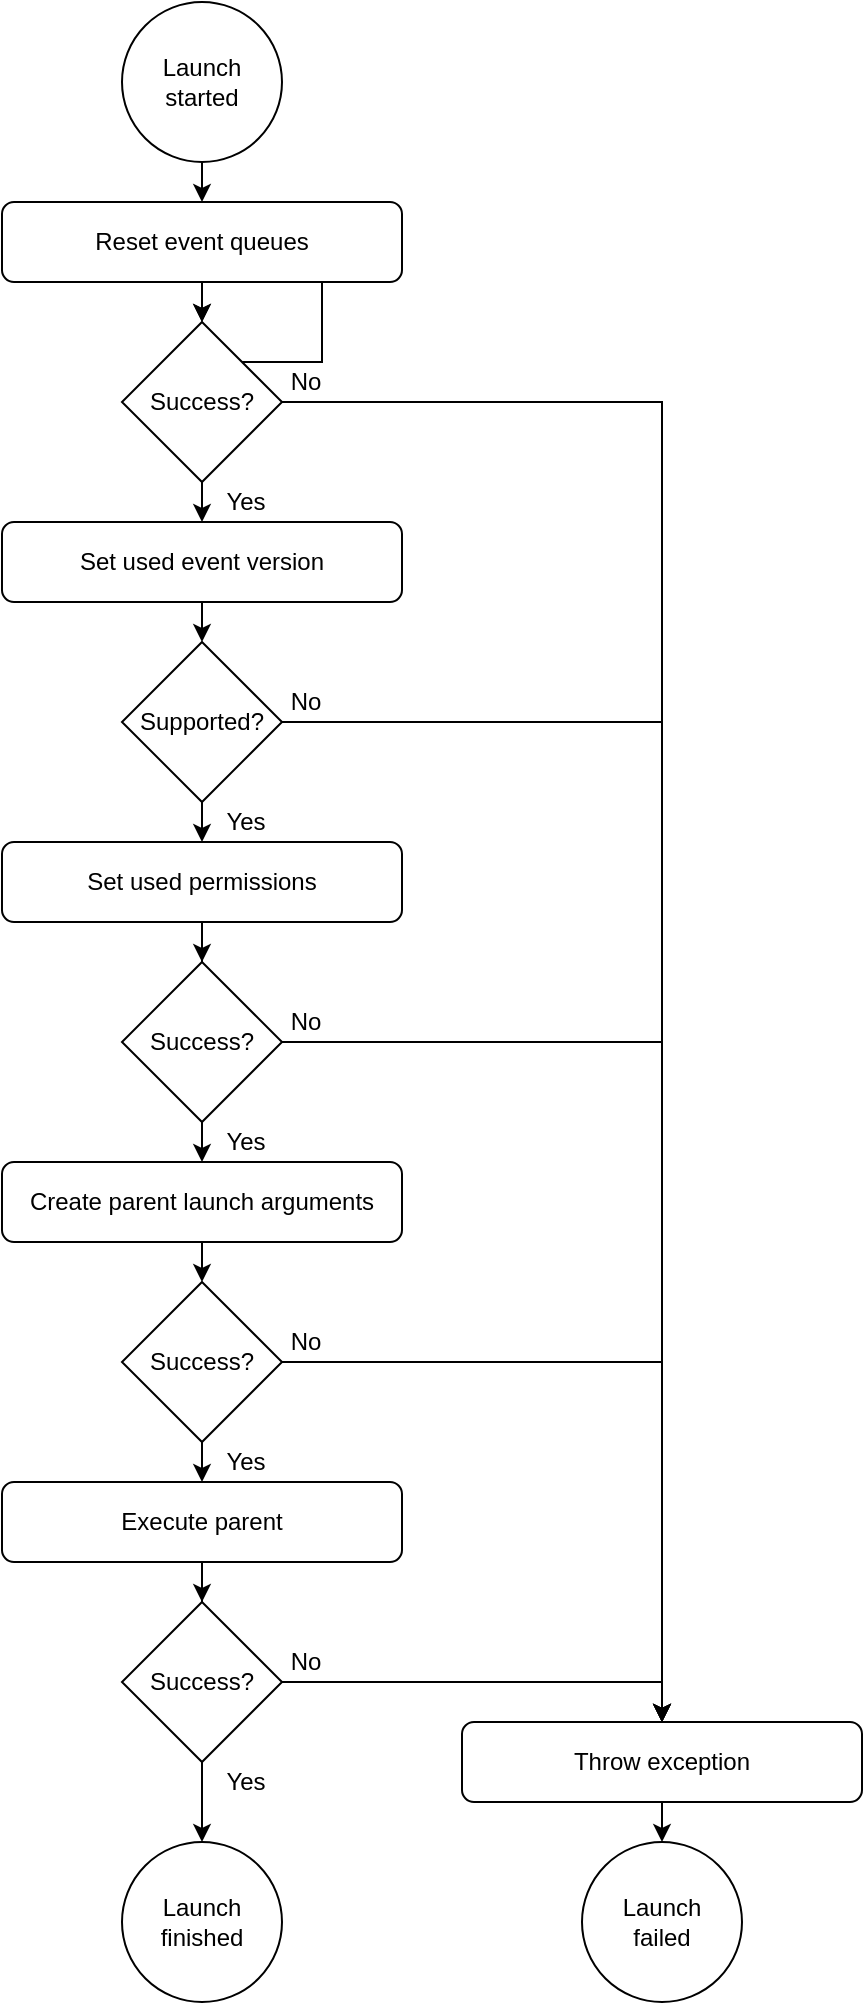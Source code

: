 <mxfile version="17.4.2" type="device"><diagram id="ABakkEomW4vuQibv08w5" name="Page-1"><mxGraphModel dx="1106" dy="775" grid="1" gridSize="10" guides="1" tooltips="1" connect="1" arrows="1" fold="1" page="1" pageScale="1" pageWidth="827" pageHeight="1169" math="0" shadow="0"><root><mxCell id="0"/><mxCell id="1" parent="0"/><mxCell id="YueggXXWdZ5qi5-yySTW-3" style="edgeStyle=orthogonalEdgeStyle;rounded=0;orthogonalLoop=1;jettySize=auto;html=1;exitX=0.5;exitY=1;exitDx=0;exitDy=0;entryX=0.5;entryY=0;entryDx=0;entryDy=0;" parent="1" source="YueggXXWdZ5qi5-yySTW-1" target="YueggXXWdZ5qi5-yySTW-2" edge="1"><mxGeometry relative="1" as="geometry"/></mxCell><mxCell id="YueggXXWdZ5qi5-yySTW-1" value="Launch started" style="ellipse;whiteSpace=wrap;html=1;aspect=fixed;" parent="1" vertex="1"><mxGeometry x="100" y="40" width="80" height="80" as="geometry"/></mxCell><mxCell id="bMC4UjFoVRFGJhnmP9dt-2" style="edgeStyle=orthogonalEdgeStyle;rounded=0;orthogonalLoop=1;jettySize=auto;html=1;exitX=0.5;exitY=1;exitDx=0;exitDy=0;entryX=0.5;entryY=0;entryDx=0;entryDy=0;" parent="1" source="YueggXXWdZ5qi5-yySTW-2" target="YueggXXWdZ5qi5-yySTW-10" edge="1"><mxGeometry relative="1" as="geometry"/></mxCell><mxCell id="YueggXXWdZ5qi5-yySTW-2" value="Reset event queues" style="rounded=1;whiteSpace=wrap;html=1;" parent="1" vertex="1"><mxGeometry x="40" y="140" width="200" height="40" as="geometry"/></mxCell><mxCell id="YueggXXWdZ5qi5-yySTW-12" style="edgeStyle=orthogonalEdgeStyle;rounded=0;orthogonalLoop=1;jettySize=auto;html=1;exitX=0.5;exitY=1;exitDx=0;exitDy=0;entryX=0.5;entryY=0;entryDx=0;entryDy=0;" parent="1" target="YueggXXWdZ5qi5-yySTW-10" edge="1"><mxGeometry relative="1" as="geometry"><mxPoint x="140" y="240" as="sourcePoint"/></mxGeometry></mxCell><mxCell id="bMC4UjFoVRFGJhnmP9dt-42" style="edgeStyle=orthogonalEdgeStyle;rounded=0;orthogonalLoop=1;jettySize=auto;html=1;exitX=1;exitY=0.5;exitDx=0;exitDy=0;entryX=0.5;entryY=0;entryDx=0;entryDy=0;" parent="1" source="YueggXXWdZ5qi5-yySTW-10" target="bMC4UjFoVRFGJhnmP9dt-33" edge="1"><mxGeometry relative="1" as="geometry"/></mxCell><mxCell id="fh_8gkpjKILrCMbXR2Mr-1" style="edgeStyle=orthogonalEdgeStyle;rounded=0;orthogonalLoop=1;jettySize=auto;html=1;exitX=0.5;exitY=1;exitDx=0;exitDy=0;entryX=0.5;entryY=0;entryDx=0;entryDy=0;" edge="1" parent="1" source="YueggXXWdZ5qi5-yySTW-10" target="bMC4UjFoVRFGJhnmP9dt-5"><mxGeometry relative="1" as="geometry"/></mxCell><mxCell id="YueggXXWdZ5qi5-yySTW-10" value="Success?" style="rhombus;whiteSpace=wrap;html=1;" parent="1" vertex="1"><mxGeometry x="100" y="200" width="80" height="80" as="geometry"/></mxCell><mxCell id="YueggXXWdZ5qi5-yySTW-60" value="No" style="text;html=1;strokeColor=none;fillColor=none;align=center;verticalAlign=middle;whiteSpace=wrap;rounded=0;" parent="1" vertex="1"><mxGeometry x="180" y="220" width="24" height="20" as="geometry"/></mxCell><mxCell id="bMC4UjFoVRFGJhnmP9dt-9" style="edgeStyle=orthogonalEdgeStyle;rounded=0;orthogonalLoop=1;jettySize=auto;html=1;exitX=0.5;exitY=1;exitDx=0;exitDy=0;entryX=0.5;entryY=0;entryDx=0;entryDy=0;" parent="1" source="bMC4UjFoVRFGJhnmP9dt-5" target="bMC4UjFoVRFGJhnmP9dt-6" edge="1"><mxGeometry relative="1" as="geometry"/></mxCell><mxCell id="bMC4UjFoVRFGJhnmP9dt-5" value="Set used event version" style="rounded=1;whiteSpace=wrap;html=1;" parent="1" vertex="1"><mxGeometry x="40" y="300" width="200" height="40" as="geometry"/></mxCell><mxCell id="bMC4UjFoVRFGJhnmP9dt-41" style="edgeStyle=orthogonalEdgeStyle;rounded=0;orthogonalLoop=1;jettySize=auto;html=1;exitX=1;exitY=0.5;exitDx=0;exitDy=0;entryX=0.5;entryY=0;entryDx=0;entryDy=0;" parent="1" source="bMC4UjFoVRFGJhnmP9dt-6" target="bMC4UjFoVRFGJhnmP9dt-33" edge="1"><mxGeometry relative="1" as="geometry"/></mxCell><mxCell id="fh_8gkpjKILrCMbXR2Mr-2" style="edgeStyle=orthogonalEdgeStyle;rounded=0;orthogonalLoop=1;jettySize=auto;html=1;exitX=0.5;exitY=1;exitDx=0;exitDy=0;entryX=0.5;entryY=0;entryDx=0;entryDy=0;" edge="1" parent="1" source="bMC4UjFoVRFGJhnmP9dt-6" target="bMC4UjFoVRFGJhnmP9dt-13"><mxGeometry relative="1" as="geometry"/></mxCell><mxCell id="bMC4UjFoVRFGJhnmP9dt-6" value="Supported?" style="rhombus;whiteSpace=wrap;html=1;" parent="1" vertex="1"><mxGeometry x="100" y="360" width="80" height="80" as="geometry"/></mxCell><mxCell id="bMC4UjFoVRFGJhnmP9dt-16" style="edgeStyle=orthogonalEdgeStyle;rounded=0;orthogonalLoop=1;jettySize=auto;html=1;exitX=0.5;exitY=1;exitDx=0;exitDy=0;" parent="1" source="bMC4UjFoVRFGJhnmP9dt-13" target="bMC4UjFoVRFGJhnmP9dt-15" edge="1"><mxGeometry relative="1" as="geometry"/></mxCell><mxCell id="bMC4UjFoVRFGJhnmP9dt-13" value="Set used permissions" style="rounded=1;whiteSpace=wrap;html=1;" parent="1" vertex="1"><mxGeometry x="40" y="460" width="200" height="40" as="geometry"/></mxCell><mxCell id="bMC4UjFoVRFGJhnmP9dt-40" style="edgeStyle=orthogonalEdgeStyle;rounded=0;orthogonalLoop=1;jettySize=auto;html=1;exitX=1;exitY=0.5;exitDx=0;exitDy=0;entryX=0.5;entryY=0;entryDx=0;entryDy=0;" parent="1" source="bMC4UjFoVRFGJhnmP9dt-15" target="bMC4UjFoVRFGJhnmP9dt-33" edge="1"><mxGeometry relative="1" as="geometry"/></mxCell><mxCell id="fh_8gkpjKILrCMbXR2Mr-3" style="edgeStyle=orthogonalEdgeStyle;rounded=0;orthogonalLoop=1;jettySize=auto;html=1;exitX=0.5;exitY=1;exitDx=0;exitDy=0;entryX=0.5;entryY=0;entryDx=0;entryDy=0;" edge="1" parent="1" source="bMC4UjFoVRFGJhnmP9dt-15" target="bMC4UjFoVRFGJhnmP9dt-21"><mxGeometry relative="1" as="geometry"/></mxCell><mxCell id="bMC4UjFoVRFGJhnmP9dt-15" value="Success?" style="rhombus;whiteSpace=wrap;html=1;" parent="1" vertex="1"><mxGeometry x="100" y="520" width="80" height="80" as="geometry"/></mxCell><mxCell id="bMC4UjFoVRFGJhnmP9dt-24" style="edgeStyle=orthogonalEdgeStyle;rounded=0;orthogonalLoop=1;jettySize=auto;html=1;exitX=0.5;exitY=1;exitDx=0;exitDy=0;entryX=0.5;entryY=0;entryDx=0;entryDy=0;" parent="1" source="bMC4UjFoVRFGJhnmP9dt-21" target="bMC4UjFoVRFGJhnmP9dt-22" edge="1"><mxGeometry relative="1" as="geometry"/></mxCell><mxCell id="bMC4UjFoVRFGJhnmP9dt-21" value="Create parent launch arguments" style="rounded=1;whiteSpace=wrap;html=1;" parent="1" vertex="1"><mxGeometry x="40" y="620" width="200" height="40" as="geometry"/></mxCell><mxCell id="bMC4UjFoVRFGJhnmP9dt-29" style="edgeStyle=orthogonalEdgeStyle;rounded=0;orthogonalLoop=1;jettySize=auto;html=1;exitX=0.5;exitY=1;exitDx=0;exitDy=0;entryX=0.5;entryY=0;entryDx=0;entryDy=0;" parent="1" source="bMC4UjFoVRFGJhnmP9dt-22" target="bMC4UjFoVRFGJhnmP9dt-25" edge="1"><mxGeometry relative="1" as="geometry"/></mxCell><mxCell id="bMC4UjFoVRFGJhnmP9dt-37" style="edgeStyle=orthogonalEdgeStyle;rounded=0;orthogonalLoop=1;jettySize=auto;html=1;exitX=1;exitY=0.5;exitDx=0;exitDy=0;entryX=0.5;entryY=0;entryDx=0;entryDy=0;" parent="1" source="bMC4UjFoVRFGJhnmP9dt-22" target="bMC4UjFoVRFGJhnmP9dt-33" edge="1"><mxGeometry relative="1" as="geometry"/></mxCell><mxCell id="bMC4UjFoVRFGJhnmP9dt-22" value="Success?" style="rhombus;whiteSpace=wrap;html=1;" parent="1" vertex="1"><mxGeometry x="100" y="680" width="80" height="80" as="geometry"/></mxCell><mxCell id="bMC4UjFoVRFGJhnmP9dt-30" style="edgeStyle=orthogonalEdgeStyle;rounded=0;orthogonalLoop=1;jettySize=auto;html=1;exitX=0.5;exitY=1;exitDx=0;exitDy=0;" parent="1" source="bMC4UjFoVRFGJhnmP9dt-25" target="bMC4UjFoVRFGJhnmP9dt-27" edge="1"><mxGeometry relative="1" as="geometry"/></mxCell><mxCell id="bMC4UjFoVRFGJhnmP9dt-25" value="Execute parent" style="rounded=1;whiteSpace=wrap;html=1;" parent="1" vertex="1"><mxGeometry x="40" y="780" width="200" height="40" as="geometry"/></mxCell><mxCell id="bMC4UjFoVRFGJhnmP9dt-36" style="edgeStyle=orthogonalEdgeStyle;rounded=0;orthogonalLoop=1;jettySize=auto;html=1;exitX=1;exitY=0.5;exitDx=0;exitDy=0;entryX=0.5;entryY=0;entryDx=0;entryDy=0;" parent="1" source="bMC4UjFoVRFGJhnmP9dt-27" target="bMC4UjFoVRFGJhnmP9dt-33" edge="1"><mxGeometry relative="1" as="geometry"/></mxCell><mxCell id="fh_8gkpjKILrCMbXR2Mr-5" style="edgeStyle=orthogonalEdgeStyle;rounded=0;orthogonalLoop=1;jettySize=auto;html=1;exitX=0.5;exitY=1;exitDx=0;exitDy=0;entryX=0.5;entryY=0;entryDx=0;entryDy=0;" edge="1" parent="1" source="bMC4UjFoVRFGJhnmP9dt-27" target="bMC4UjFoVRFGJhnmP9dt-28"><mxGeometry relative="1" as="geometry"/></mxCell><mxCell id="bMC4UjFoVRFGJhnmP9dt-27" value="Success?" style="rhombus;whiteSpace=wrap;html=1;" parent="1" vertex="1"><mxGeometry x="100" y="840" width="80" height="80" as="geometry"/></mxCell><mxCell id="bMC4UjFoVRFGJhnmP9dt-28" value="Launch&lt;br&gt;finished" style="ellipse;whiteSpace=wrap;html=1;aspect=fixed;" parent="1" vertex="1"><mxGeometry x="100" y="960" width="80" height="80" as="geometry"/></mxCell><mxCell id="bMC4UjFoVRFGJhnmP9dt-35" style="edgeStyle=orthogonalEdgeStyle;rounded=0;orthogonalLoop=1;jettySize=auto;html=1;exitX=0.5;exitY=1;exitDx=0;exitDy=0;entryX=0.5;entryY=0;entryDx=0;entryDy=0;" parent="1" source="bMC4UjFoVRFGJhnmP9dt-33" target="bMC4UjFoVRFGJhnmP9dt-34" edge="1"><mxGeometry relative="1" as="geometry"/></mxCell><mxCell id="bMC4UjFoVRFGJhnmP9dt-33" value="Throw exception" style="rounded=1;whiteSpace=wrap;html=1;" parent="1" vertex="1"><mxGeometry x="270" y="900" width="200" height="40" as="geometry"/></mxCell><mxCell id="bMC4UjFoVRFGJhnmP9dt-34" value="Launch&lt;br&gt;failed" style="ellipse;whiteSpace=wrap;html=1;aspect=fixed;" parent="1" vertex="1"><mxGeometry x="330" y="960" width="80" height="80" as="geometry"/></mxCell><mxCell id="bMC4UjFoVRFGJhnmP9dt-43" value="No" style="text;html=1;strokeColor=none;fillColor=none;align=center;verticalAlign=middle;whiteSpace=wrap;rounded=0;" parent="1" vertex="1"><mxGeometry x="180" y="380" width="24" height="20" as="geometry"/></mxCell><mxCell id="bMC4UjFoVRFGJhnmP9dt-44" value="No" style="text;html=1;strokeColor=none;fillColor=none;align=center;verticalAlign=middle;whiteSpace=wrap;rounded=0;" parent="1" vertex="1"><mxGeometry x="180" y="540" width="24" height="20" as="geometry"/></mxCell><mxCell id="bMC4UjFoVRFGJhnmP9dt-46" value="No" style="text;html=1;strokeColor=none;fillColor=none;align=center;verticalAlign=middle;whiteSpace=wrap;rounded=0;" parent="1" vertex="1"><mxGeometry x="180" y="700" width="24" height="20" as="geometry"/></mxCell><mxCell id="bMC4UjFoVRFGJhnmP9dt-47" value="No" style="text;html=1;strokeColor=none;fillColor=none;align=center;verticalAlign=middle;whiteSpace=wrap;rounded=0;" parent="1" vertex="1"><mxGeometry x="180" y="860" width="24" height="20" as="geometry"/></mxCell><mxCell id="bMC4UjFoVRFGJhnmP9dt-48" value="Yes" style="text;html=1;strokeColor=none;fillColor=none;align=center;verticalAlign=middle;whiteSpace=wrap;rounded=0;" parent="1" vertex="1"><mxGeometry x="150" y="920" width="24" height="20" as="geometry"/></mxCell><mxCell id="bMC4UjFoVRFGJhnmP9dt-49" value="Yes" style="text;html=1;strokeColor=none;fillColor=none;align=center;verticalAlign=middle;whiteSpace=wrap;rounded=0;" parent="1" vertex="1"><mxGeometry x="150" y="760" width="24" height="20" as="geometry"/></mxCell><mxCell id="bMC4UjFoVRFGJhnmP9dt-51" value="Yes" style="text;html=1;strokeColor=none;fillColor=none;align=center;verticalAlign=middle;whiteSpace=wrap;rounded=0;" parent="1" vertex="1"><mxGeometry x="150" y="600" width="24" height="20" as="geometry"/></mxCell><mxCell id="bMC4UjFoVRFGJhnmP9dt-52" value="Yes" style="text;html=1;strokeColor=none;fillColor=none;align=center;verticalAlign=middle;whiteSpace=wrap;rounded=0;" parent="1" vertex="1"><mxGeometry x="150" y="440" width="24" height="20" as="geometry"/></mxCell><mxCell id="bMC4UjFoVRFGJhnmP9dt-53" value="Yes" style="text;html=1;strokeColor=none;fillColor=none;align=center;verticalAlign=middle;whiteSpace=wrap;rounded=0;" parent="1" vertex="1"><mxGeometry x="150" y="280" width="24" height="20" as="geometry"/></mxCell></root></mxGraphModel></diagram></mxfile>